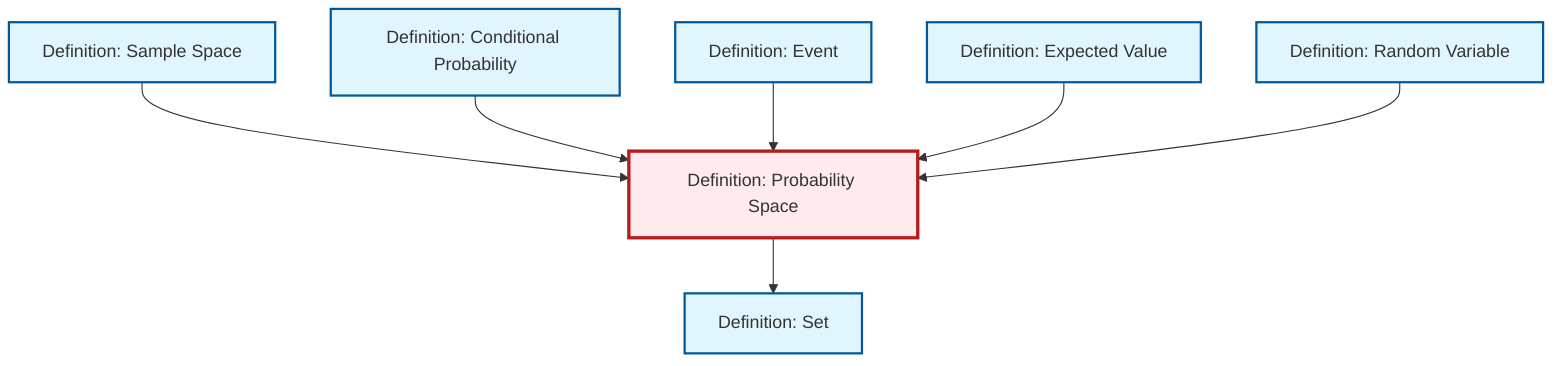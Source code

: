 graph TD
    classDef definition fill:#e1f5fe,stroke:#01579b,stroke-width:2px
    classDef theorem fill:#f3e5f5,stroke:#4a148c,stroke-width:2px
    classDef axiom fill:#fff3e0,stroke:#e65100,stroke-width:2px
    classDef example fill:#e8f5e9,stroke:#1b5e20,stroke-width:2px
    classDef current fill:#ffebee,stroke:#b71c1c,stroke-width:3px
    def-expectation["Definition: Expected Value"]:::definition
    def-set["Definition: Set"]:::definition
    def-sample-space["Definition: Sample Space"]:::definition
    def-random-variable["Definition: Random Variable"]:::definition
    def-probability-space["Definition: Probability Space"]:::definition
    def-event["Definition: Event"]:::definition
    def-conditional-probability["Definition: Conditional Probability"]:::definition
    def-sample-space --> def-probability-space
    def-conditional-probability --> def-probability-space
    def-event --> def-probability-space
    def-probability-space --> def-set
    def-expectation --> def-probability-space
    def-random-variable --> def-probability-space
    class def-probability-space current